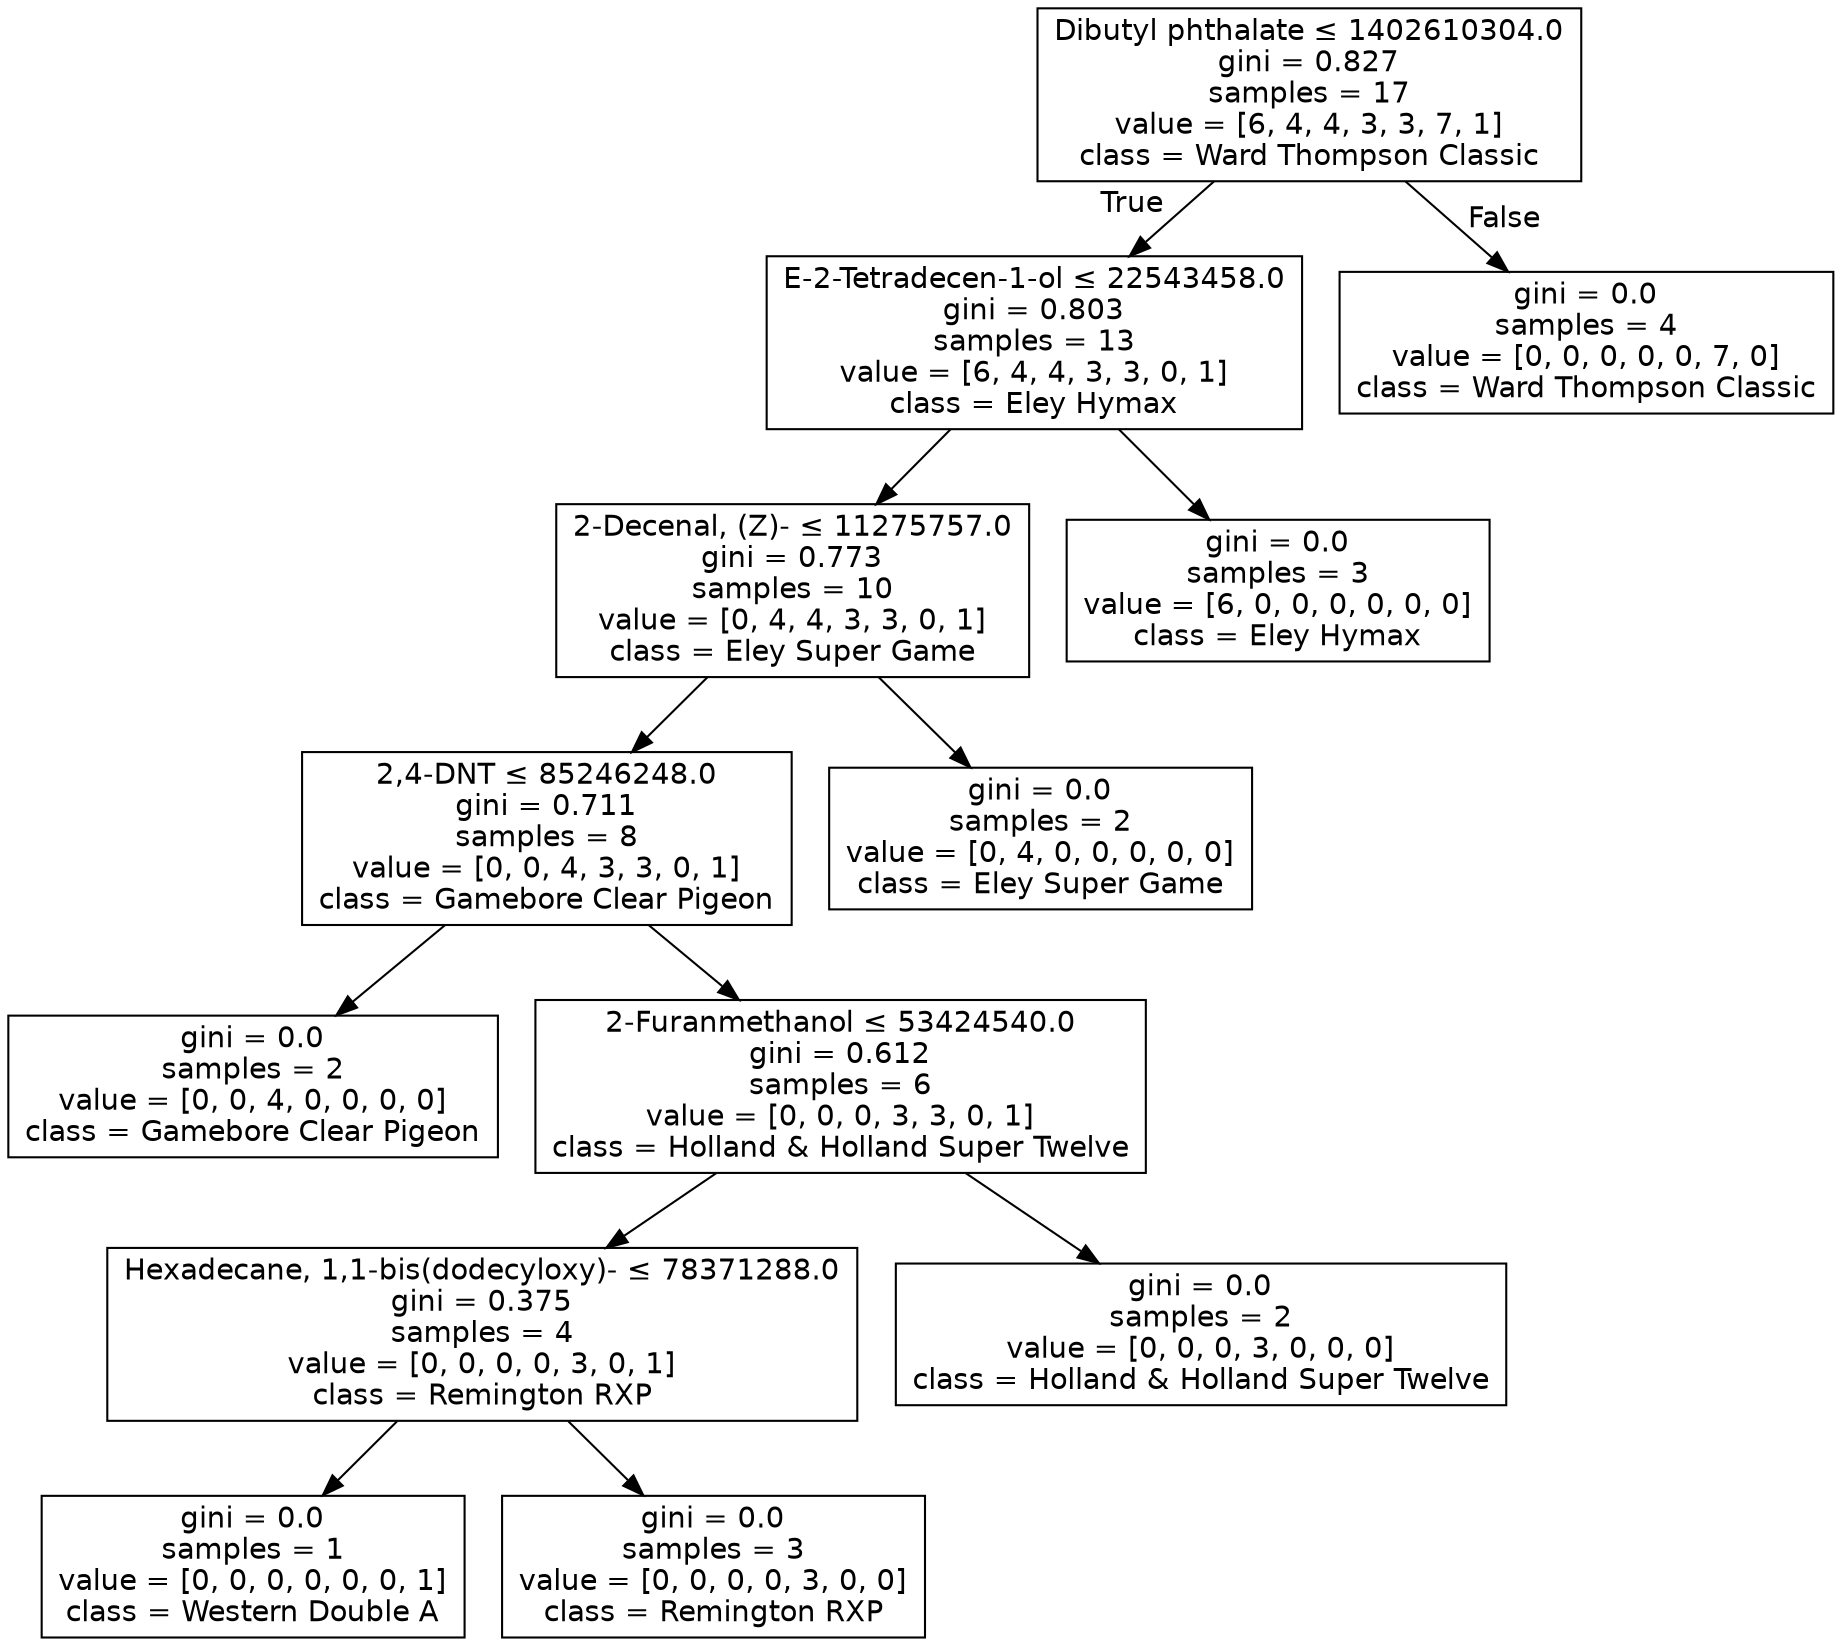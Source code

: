 digraph Tree {
node [shape=box, fontname="helvetica"] ;
edge [fontname="helvetica"] ;
0 [label=<Dibutyl phthalate &le; 1402610304.0<br/>gini = 0.827<br/>samples = 17<br/>value = [6, 4, 4, 3, 3, 7, 1]<br/>class = Ward Thompson Classic>] ;
1 [label=<E-2-Tetradecen-1-ol &le; 22543458.0<br/>gini = 0.803<br/>samples = 13<br/>value = [6, 4, 4, 3, 3, 0, 1]<br/>class = Eley Hymax>] ;
0 -> 1 [labeldistance=2.5, labelangle=45, headlabel="True"] ;
2 [label=<2-Decenal, (Z)- &le; 11275757.0<br/>gini = 0.773<br/>samples = 10<br/>value = [0, 4, 4, 3, 3, 0, 1]<br/>class = Eley Super Game>] ;
1 -> 2 ;
3 [label=<2,4-DNT &le; 85246248.0<br/>gini = 0.711<br/>samples = 8<br/>value = [0, 0, 4, 3, 3, 0, 1]<br/>class = Gamebore Clear Pigeon>] ;
2 -> 3 ;
4 [label=<gini = 0.0<br/>samples = 2<br/>value = [0, 0, 4, 0, 0, 0, 0]<br/>class = Gamebore Clear Pigeon>] ;
3 -> 4 ;
5 [label=<2-Furanmethanol &le; 53424540.0<br/>gini = 0.612<br/>samples = 6<br/>value = [0, 0, 0, 3, 3, 0, 1]<br/>class = Holland &amp; Holland Super Twelve>] ;
3 -> 5 ;
6 [label=<Hexadecane, 1,1-bis(dodecyloxy)- &le; 78371288.0<br/>gini = 0.375<br/>samples = 4<br/>value = [0, 0, 0, 0, 3, 0, 1]<br/>class = Remington RXP>] ;
5 -> 6 ;
7 [label=<gini = 0.0<br/>samples = 1<br/>value = [0, 0, 0, 0, 0, 0, 1]<br/>class = Western Double A>] ;
6 -> 7 ;
8 [label=<gini = 0.0<br/>samples = 3<br/>value = [0, 0, 0, 0, 3, 0, 0]<br/>class = Remington RXP>] ;
6 -> 8 ;
9 [label=<gini = 0.0<br/>samples = 2<br/>value = [0, 0, 0, 3, 0, 0, 0]<br/>class = Holland &amp; Holland Super Twelve>] ;
5 -> 9 ;
10 [label=<gini = 0.0<br/>samples = 2<br/>value = [0, 4, 0, 0, 0, 0, 0]<br/>class = Eley Super Game>] ;
2 -> 10 ;
11 [label=<gini = 0.0<br/>samples = 3<br/>value = [6, 0, 0, 0, 0, 0, 0]<br/>class = Eley Hymax>] ;
1 -> 11 ;
12 [label=<gini = 0.0<br/>samples = 4<br/>value = [0, 0, 0, 0, 0, 7, 0]<br/>class = Ward Thompson Classic>] ;
0 -> 12 [labeldistance=2.5, labelangle=-45, headlabel="False"] ;
}
